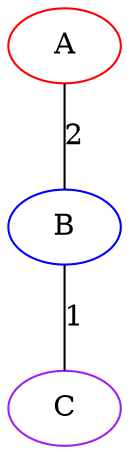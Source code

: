 graph "Processed Weighted Graph" {
	A [color=red]
	B [color=blue]
	C [color=purple]
	A -- B [label=2]
	B -- C [label=1]
}

